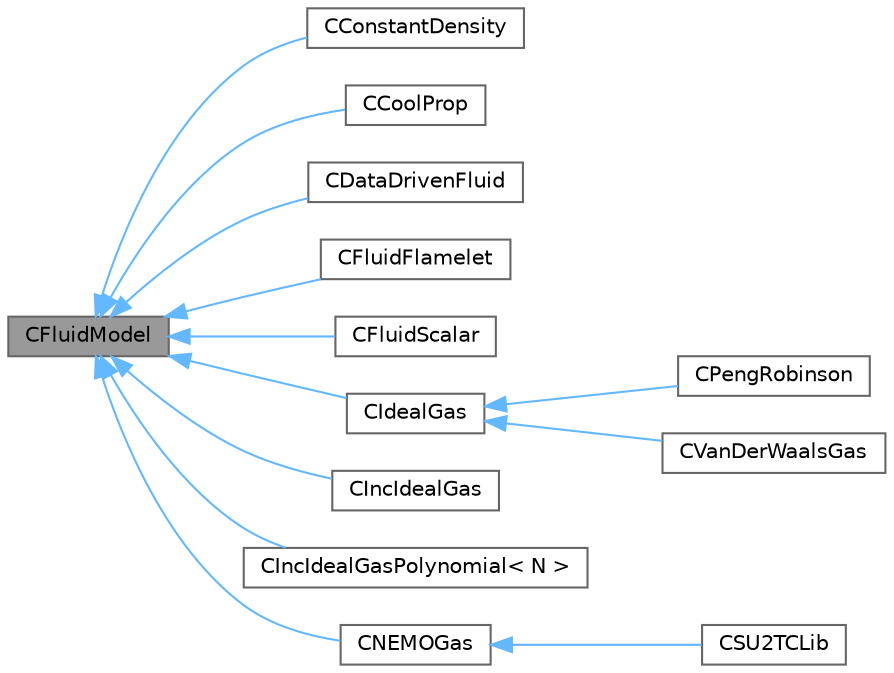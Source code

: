 digraph "CFluidModel"
{
 // LATEX_PDF_SIZE
  bgcolor="transparent";
  edge [fontname=Helvetica,fontsize=10,labelfontname=Helvetica,labelfontsize=10];
  node [fontname=Helvetica,fontsize=10,shape=box,height=0.2,width=0.4];
  rankdir="LR";
  Node1 [id="Node000001",label="CFluidModel",height=0.2,width=0.4,color="gray40", fillcolor="grey60", style="filled", fontcolor="black",tooltip="Main class for defining the Thermo-Physical Model."];
  Node1 -> Node2 [id="edge1_Node000001_Node000002",dir="back",color="steelblue1",style="solid",tooltip=" "];
  Node2 [id="Node000002",label="CConstantDensity",height=0.2,width=0.4,color="gray40", fillcolor="white", style="filled",URL="$classCConstantDensity.html",tooltip="Child class for defining a constant density gas model (incompressible only)."];
  Node1 -> Node3 [id="edge2_Node000001_Node000003",dir="back",color="steelblue1",style="solid",tooltip=" "];
  Node3 [id="Node000003",label="CCoolProp",height=0.2,width=0.4,color="gray40", fillcolor="white", style="filled",URL="$classCCoolProp.html",tooltip="Child class for defining fluid model from CoolProp library."];
  Node1 -> Node4 [id="edge3_Node000001_Node000004",dir="back",color="steelblue1",style="solid",tooltip=" "];
  Node4 [id="Node000004",label="CDataDrivenFluid",height=0.2,width=0.4,color="gray40", fillcolor="white", style="filled",URL="$classCDataDrivenFluid.html",tooltip="Template class for fluid model definition using multi-layer perceptrons for fluid dynamic state defin..."];
  Node1 -> Node5 [id="edge4_Node000001_Node000005",dir="back",color="steelblue1",style="solid",tooltip=" "];
  Node5 [id="Node000005",label="CFluidFlamelet",height=0.2,width=0.4,color="gray40", fillcolor="white", style="filled",URL="$classCFluidFlamelet.html",tooltip=" "];
  Node1 -> Node6 [id="edge5_Node000001_Node000006",dir="back",color="steelblue1",style="solid",tooltip=" "];
  Node6 [id="Node000006",label="CFluidScalar",height=0.2,width=0.4,color="gray40", fillcolor="white", style="filled",URL="$classCFluidScalar.html",tooltip="Child class for defining an incompressible ideal gas model."];
  Node1 -> Node7 [id="edge6_Node000001_Node000007",dir="back",color="steelblue1",style="solid",tooltip=" "];
  Node7 [id="Node000007",label="CIdealGas",height=0.2,width=0.4,color="gray40", fillcolor="white", style="filled",URL="$classCIdealGas.html",tooltip="Child class for defining the ideal gas model."];
  Node7 -> Node8 [id="edge7_Node000007_Node000008",dir="back",color="steelblue1",style="solid",tooltip=" "];
  Node8 [id="Node000008",label="CPengRobinson",height=0.2,width=0.4,color="gray40", fillcolor="white", style="filled",URL="$classCPengRobinson.html",tooltip="Child class for defining the Peng-Robinson model."];
  Node7 -> Node9 [id="edge8_Node000007_Node000009",dir="back",color="steelblue1",style="solid",tooltip=" "];
  Node9 [id="Node000009",label="CVanDerWaalsGas",height=0.2,width=0.4,color="gray40", fillcolor="white", style="filled",URL="$classCVanDerWaalsGas.html",tooltip="Child class for defining the Van der Waals model."];
  Node1 -> Node10 [id="edge9_Node000001_Node000010",dir="back",color="steelblue1",style="solid",tooltip=" "];
  Node10 [id="Node000010",label="CIncIdealGas",height=0.2,width=0.4,color="gray40", fillcolor="white", style="filled",URL="$classCIncIdealGas.html",tooltip="Child class for defining an incompressible ideal gas model."];
  Node1 -> Node11 [id="edge10_Node000001_Node000011",dir="back",color="steelblue1",style="solid",tooltip=" "];
  Node11 [id="Node000011",label="CIncIdealGasPolynomial\< N \>",height=0.2,width=0.4,color="gray40", fillcolor="white", style="filled",URL="$classCIncIdealGasPolynomial.html",tooltip="Child class for defining a custom incompressible ideal gas model."];
  Node1 -> Node12 [id="edge11_Node000001_Node000012",dir="back",color="steelblue1",style="solid",tooltip=" "];
  Node12 [id="Node000012",label="CNEMOGas",height=0.2,width=0.4,color="gray40", fillcolor="white", style="filled",URL="$classCNEMOGas.html",tooltip="Class for defining the 2T (trans-rotational and vibro-electronic) nonequilibrium gas model."];
  Node12 -> Node13 [id="edge12_Node000012_Node000013",dir="back",color="steelblue1",style="solid",tooltip=" "];
  Node13 [id="Node000013",label="CSU2TCLib",height=0.2,width=0.4,color="gray40", fillcolor="white", style="filled",URL="$classCSU2TCLib.html",tooltip="Child class for user defined nonequilibrium gas model."];
}
